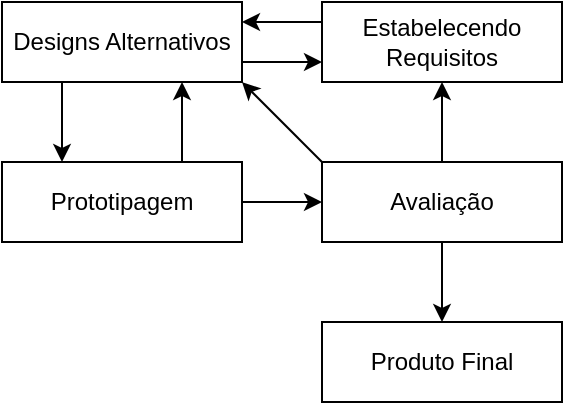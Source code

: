<mxfile version="24.2.5" type="device">
  <diagram name="Arquitetura-IxD" id="oasNeUchR87aJOVxnEDR">
    <mxGraphModel dx="1290" dy="621" grid="1" gridSize="10" guides="1" tooltips="1" connect="1" arrows="1" fold="1" page="1" pageScale="1" pageWidth="800" pageHeight="400" math="0" shadow="0">
      <root>
        <mxCell id="0" />
        <mxCell id="1" parent="0" />
        <mxCell id="JBnC5a3nG2uLxEZ0MH1V-1" value="" style="edgeStyle=orthogonalEdgeStyle;rounded=0;orthogonalLoop=1;jettySize=auto;html=1;exitX=0.25;exitY=1;exitDx=0;exitDy=0;entryX=0.25;entryY=0;entryDx=0;entryDy=0;" edge="1" parent="1" source="JBnC5a3nG2uLxEZ0MH1V-3" target="JBnC5a3nG2uLxEZ0MH1V-6">
          <mxGeometry relative="1" as="geometry" />
        </mxCell>
        <mxCell id="JBnC5a3nG2uLxEZ0MH1V-2" style="edgeStyle=none;rounded=0;orthogonalLoop=1;jettySize=auto;html=1;exitX=1;exitY=0.75;exitDx=0;exitDy=0;entryX=0;entryY=0.75;entryDx=0;entryDy=0;" edge="1" parent="1" source="JBnC5a3nG2uLxEZ0MH1V-3" target="JBnC5a3nG2uLxEZ0MH1V-13">
          <mxGeometry relative="1" as="geometry" />
        </mxCell>
        <mxCell id="JBnC5a3nG2uLxEZ0MH1V-3" value="Designs Alternativos" style="rounded=0;whiteSpace=wrap;html=1;fillColor=none;" vertex="1" parent="1">
          <mxGeometry x="40" y="40" width="120" height="40" as="geometry" />
        </mxCell>
        <mxCell id="JBnC5a3nG2uLxEZ0MH1V-4" value="" style="edgeStyle=orthogonalEdgeStyle;rounded=0;orthogonalLoop=1;jettySize=auto;html=1;" edge="1" parent="1" source="JBnC5a3nG2uLxEZ0MH1V-6" target="JBnC5a3nG2uLxEZ0MH1V-10">
          <mxGeometry relative="1" as="geometry" />
        </mxCell>
        <mxCell id="JBnC5a3nG2uLxEZ0MH1V-5" style="edgeStyle=none;rounded=0;orthogonalLoop=1;jettySize=auto;html=1;exitX=0.75;exitY=0;exitDx=0;exitDy=0;entryX=0.75;entryY=1;entryDx=0;entryDy=0;" edge="1" parent="1" source="JBnC5a3nG2uLxEZ0MH1V-6" target="JBnC5a3nG2uLxEZ0MH1V-3">
          <mxGeometry relative="1" as="geometry" />
        </mxCell>
        <mxCell id="JBnC5a3nG2uLxEZ0MH1V-6" value="Prototipagem" style="rounded=0;whiteSpace=wrap;html=1;fillColor=none;" vertex="1" parent="1">
          <mxGeometry x="40" y="120" width="120" height="40" as="geometry" />
        </mxCell>
        <mxCell id="JBnC5a3nG2uLxEZ0MH1V-7" value="" style="edgeStyle=orthogonalEdgeStyle;rounded=0;orthogonalLoop=1;jettySize=auto;html=1;" edge="1" parent="1" source="JBnC5a3nG2uLxEZ0MH1V-10" target="JBnC5a3nG2uLxEZ0MH1V-13">
          <mxGeometry relative="1" as="geometry" />
        </mxCell>
        <mxCell id="JBnC5a3nG2uLxEZ0MH1V-8" value="" style="edgeStyle=orthogonalEdgeStyle;rounded=0;orthogonalLoop=1;jettySize=auto;html=1;" edge="1" parent="1" source="JBnC5a3nG2uLxEZ0MH1V-10" target="JBnC5a3nG2uLxEZ0MH1V-11">
          <mxGeometry relative="1" as="geometry" />
        </mxCell>
        <mxCell id="JBnC5a3nG2uLxEZ0MH1V-9" style="rounded=0;orthogonalLoop=1;jettySize=auto;html=1;exitX=0;exitY=0;exitDx=0;exitDy=0;entryX=1;entryY=1;entryDx=0;entryDy=0;" edge="1" parent="1" source="JBnC5a3nG2uLxEZ0MH1V-10" target="JBnC5a3nG2uLxEZ0MH1V-3">
          <mxGeometry relative="1" as="geometry" />
        </mxCell>
        <mxCell id="JBnC5a3nG2uLxEZ0MH1V-10" value="Avaliação" style="rounded=0;whiteSpace=wrap;html=1;fillColor=none;" vertex="1" parent="1">
          <mxGeometry x="200" y="120" width="120" height="40" as="geometry" />
        </mxCell>
        <mxCell id="JBnC5a3nG2uLxEZ0MH1V-11" value="Produto Final" style="rounded=0;whiteSpace=wrap;html=1;fillColor=none;" vertex="1" parent="1">
          <mxGeometry x="200" y="200" width="120" height="40" as="geometry" />
        </mxCell>
        <mxCell id="JBnC5a3nG2uLxEZ0MH1V-12" value="" style="edgeStyle=orthogonalEdgeStyle;rounded=0;orthogonalLoop=1;jettySize=auto;html=1;exitX=0;exitY=0.25;exitDx=0;exitDy=0;entryX=1;entryY=0.25;entryDx=0;entryDy=0;" edge="1" parent="1" source="JBnC5a3nG2uLxEZ0MH1V-13" target="JBnC5a3nG2uLxEZ0MH1V-3">
          <mxGeometry relative="1" as="geometry" />
        </mxCell>
        <mxCell id="JBnC5a3nG2uLxEZ0MH1V-13" value="Estabelecendo Requisitos" style="rounded=0;whiteSpace=wrap;html=1;fillColor=none;" vertex="1" parent="1">
          <mxGeometry x="200" y="40" width="120" height="40" as="geometry" />
        </mxCell>
      </root>
    </mxGraphModel>
  </diagram>
</mxfile>
